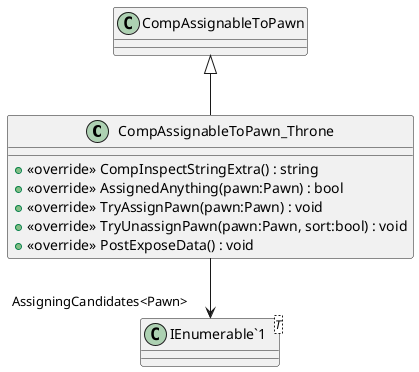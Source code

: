@startuml
class CompAssignableToPawn_Throne {
    + <<override>> CompInspectStringExtra() : string
    + <<override>> AssignedAnything(pawn:Pawn) : bool
    + <<override>> TryAssignPawn(pawn:Pawn) : void
    + <<override>> TryUnassignPawn(pawn:Pawn, sort:bool) : void
    + <<override>> PostExposeData() : void
}
class "IEnumerable`1"<T> {
}
CompAssignableToPawn <|-- CompAssignableToPawn_Throne
CompAssignableToPawn_Throne --> "AssigningCandidates<Pawn>" "IEnumerable`1"
@enduml

